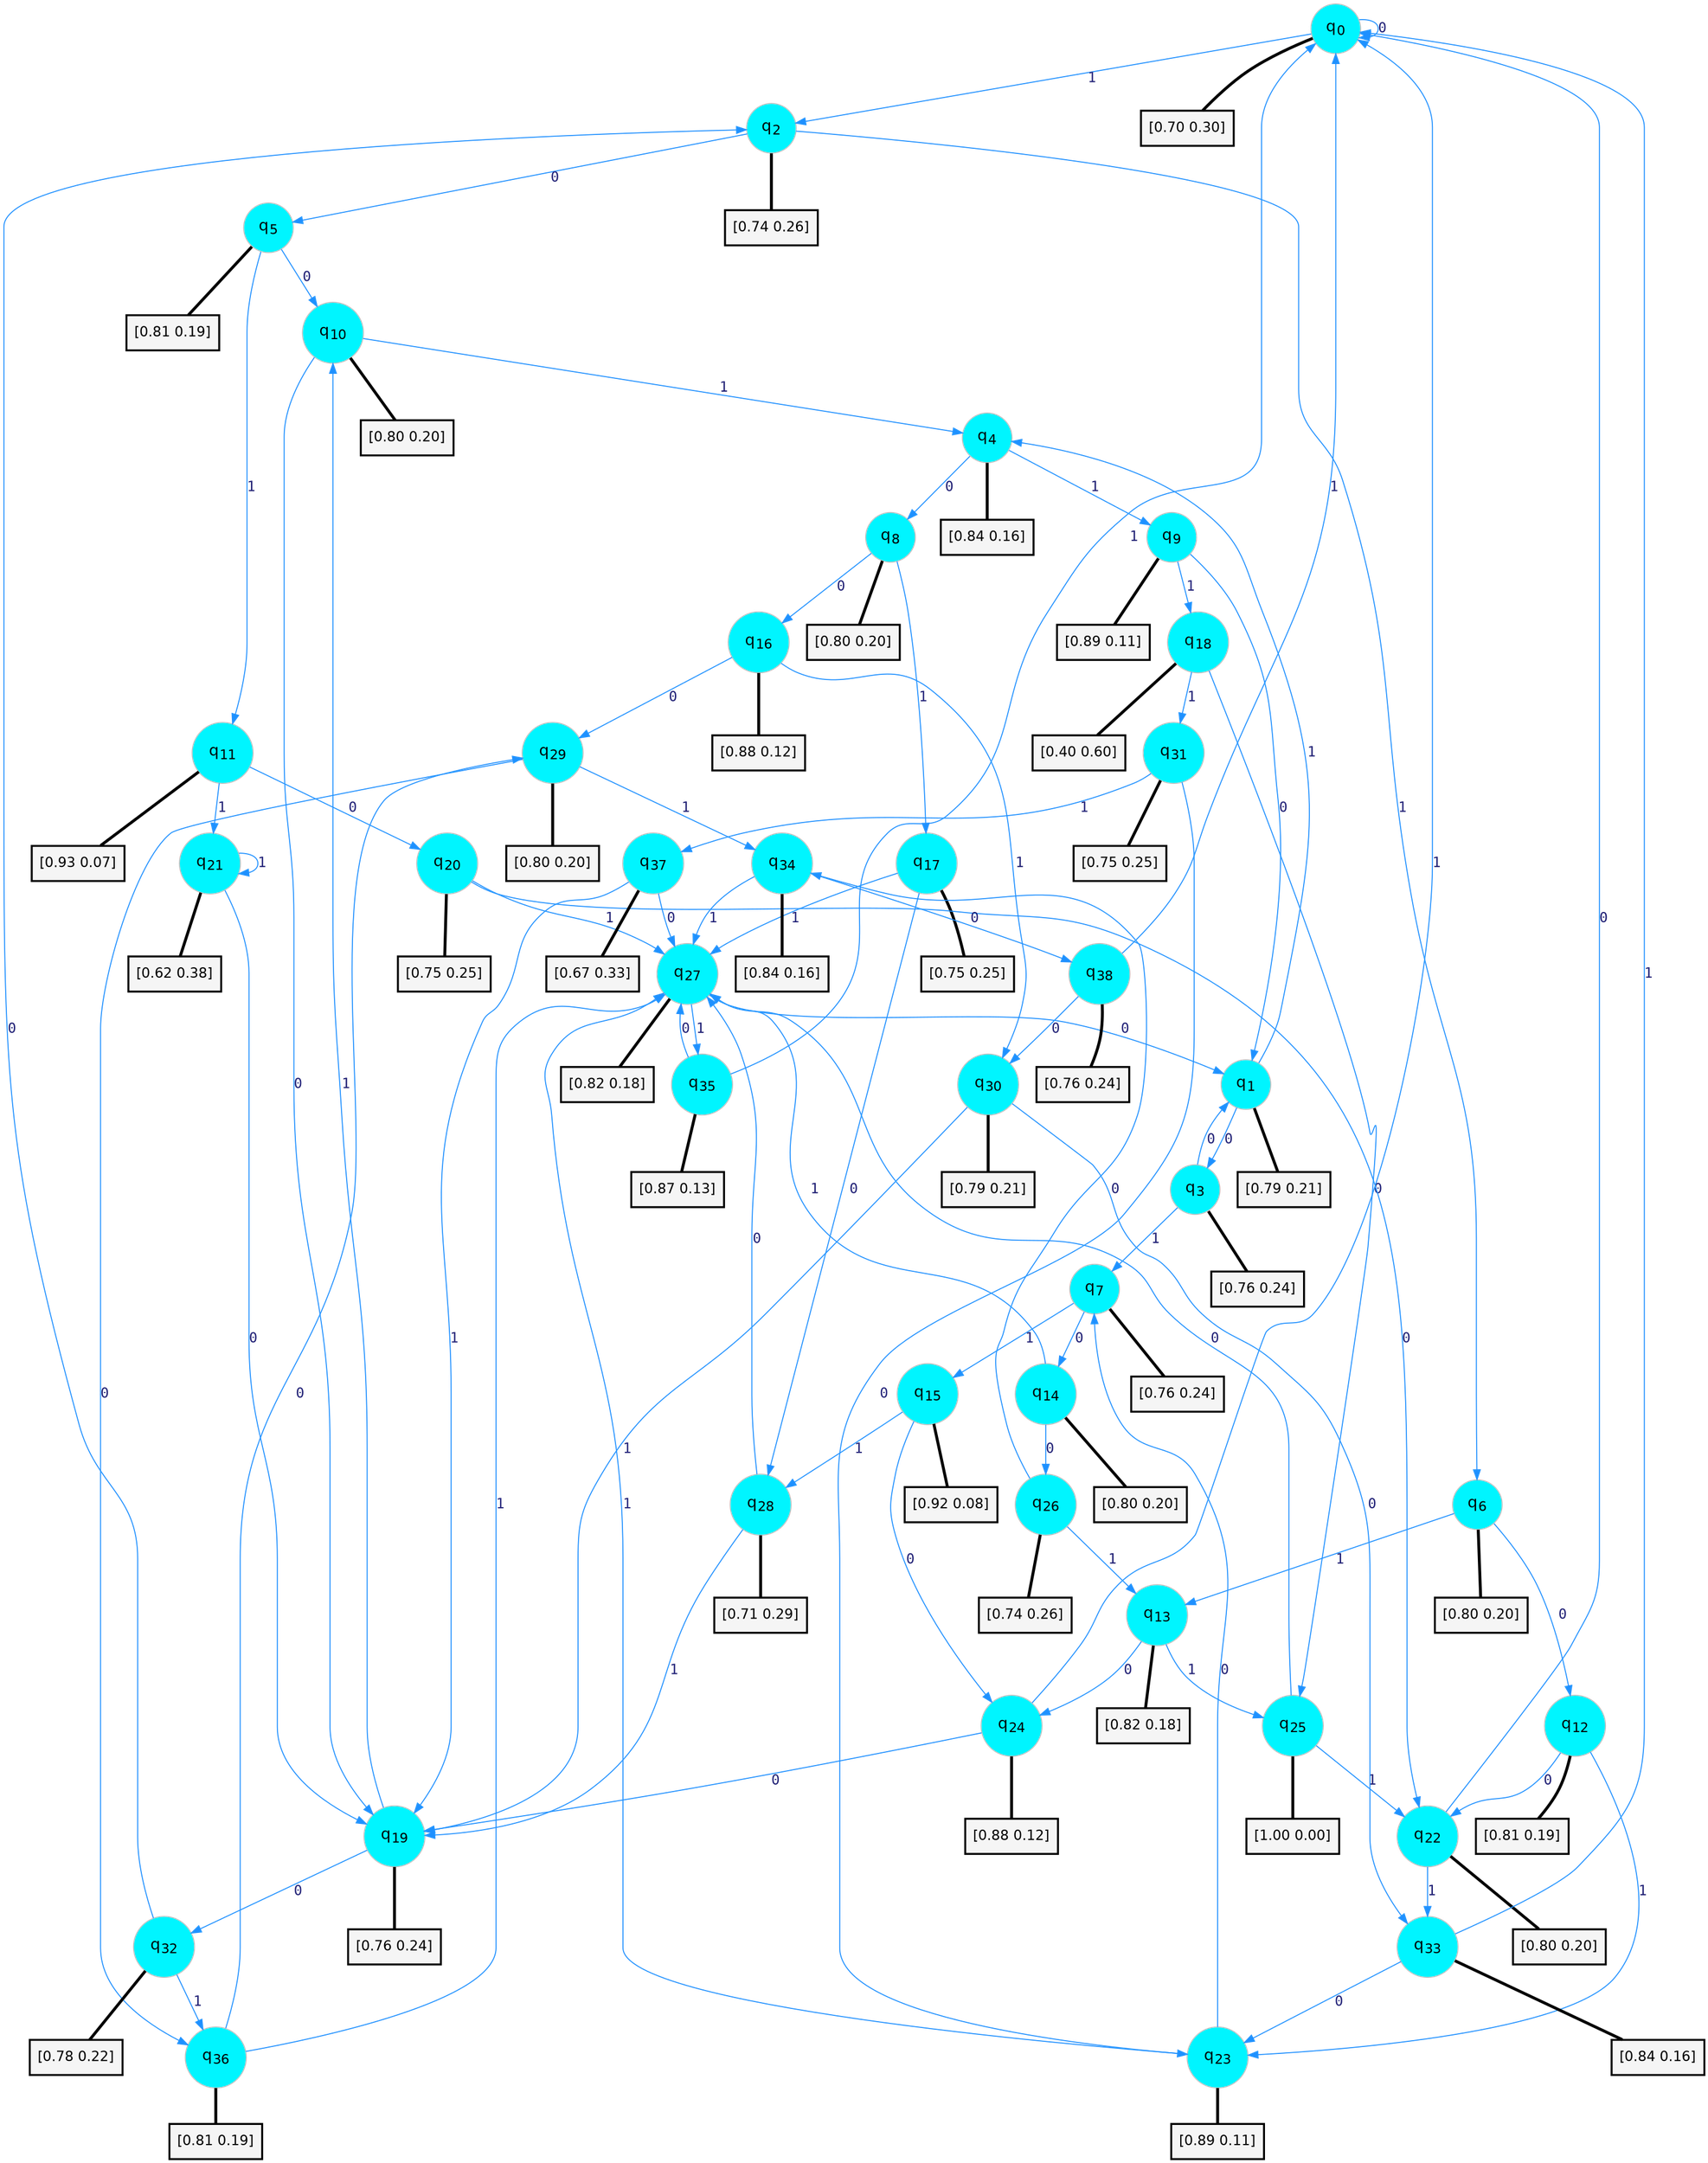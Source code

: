 digraph G {
graph [
bgcolor=transparent, dpi=300, rankdir=TD, size="40,25"];
node [
color=gray, fillcolor=turquoise1, fontcolor=black, fontname=Helvetica, fontsize=16, fontweight=bold, shape=circle, style=filled];
edge [
arrowsize=1, color=dodgerblue1, fontcolor=midnightblue, fontname=courier, fontweight=bold, penwidth=1, style=solid, weight=20];
0[label=<q<SUB>0</SUB>>];
1[label=<q<SUB>1</SUB>>];
2[label=<q<SUB>2</SUB>>];
3[label=<q<SUB>3</SUB>>];
4[label=<q<SUB>4</SUB>>];
5[label=<q<SUB>5</SUB>>];
6[label=<q<SUB>6</SUB>>];
7[label=<q<SUB>7</SUB>>];
8[label=<q<SUB>8</SUB>>];
9[label=<q<SUB>9</SUB>>];
10[label=<q<SUB>10</SUB>>];
11[label=<q<SUB>11</SUB>>];
12[label=<q<SUB>12</SUB>>];
13[label=<q<SUB>13</SUB>>];
14[label=<q<SUB>14</SUB>>];
15[label=<q<SUB>15</SUB>>];
16[label=<q<SUB>16</SUB>>];
17[label=<q<SUB>17</SUB>>];
18[label=<q<SUB>18</SUB>>];
19[label=<q<SUB>19</SUB>>];
20[label=<q<SUB>20</SUB>>];
21[label=<q<SUB>21</SUB>>];
22[label=<q<SUB>22</SUB>>];
23[label=<q<SUB>23</SUB>>];
24[label=<q<SUB>24</SUB>>];
25[label=<q<SUB>25</SUB>>];
26[label=<q<SUB>26</SUB>>];
27[label=<q<SUB>27</SUB>>];
28[label=<q<SUB>28</SUB>>];
29[label=<q<SUB>29</SUB>>];
30[label=<q<SUB>30</SUB>>];
31[label=<q<SUB>31</SUB>>];
32[label=<q<SUB>32</SUB>>];
33[label=<q<SUB>33</SUB>>];
34[label=<q<SUB>34</SUB>>];
35[label=<q<SUB>35</SUB>>];
36[label=<q<SUB>36</SUB>>];
37[label=<q<SUB>37</SUB>>];
38[label=<q<SUB>38</SUB>>];
39[label="[0.70 0.30]", shape=box,fontcolor=black, fontname=Helvetica, fontsize=14, penwidth=2, fillcolor=whitesmoke,color=black];
40[label="[0.79 0.21]", shape=box,fontcolor=black, fontname=Helvetica, fontsize=14, penwidth=2, fillcolor=whitesmoke,color=black];
41[label="[0.74 0.26]", shape=box,fontcolor=black, fontname=Helvetica, fontsize=14, penwidth=2, fillcolor=whitesmoke,color=black];
42[label="[0.76 0.24]", shape=box,fontcolor=black, fontname=Helvetica, fontsize=14, penwidth=2, fillcolor=whitesmoke,color=black];
43[label="[0.84 0.16]", shape=box,fontcolor=black, fontname=Helvetica, fontsize=14, penwidth=2, fillcolor=whitesmoke,color=black];
44[label="[0.81 0.19]", shape=box,fontcolor=black, fontname=Helvetica, fontsize=14, penwidth=2, fillcolor=whitesmoke,color=black];
45[label="[0.80 0.20]", shape=box,fontcolor=black, fontname=Helvetica, fontsize=14, penwidth=2, fillcolor=whitesmoke,color=black];
46[label="[0.76 0.24]", shape=box,fontcolor=black, fontname=Helvetica, fontsize=14, penwidth=2, fillcolor=whitesmoke,color=black];
47[label="[0.80 0.20]", shape=box,fontcolor=black, fontname=Helvetica, fontsize=14, penwidth=2, fillcolor=whitesmoke,color=black];
48[label="[0.89 0.11]", shape=box,fontcolor=black, fontname=Helvetica, fontsize=14, penwidth=2, fillcolor=whitesmoke,color=black];
49[label="[0.80 0.20]", shape=box,fontcolor=black, fontname=Helvetica, fontsize=14, penwidth=2, fillcolor=whitesmoke,color=black];
50[label="[0.93 0.07]", shape=box,fontcolor=black, fontname=Helvetica, fontsize=14, penwidth=2, fillcolor=whitesmoke,color=black];
51[label="[0.81 0.19]", shape=box,fontcolor=black, fontname=Helvetica, fontsize=14, penwidth=2, fillcolor=whitesmoke,color=black];
52[label="[0.82 0.18]", shape=box,fontcolor=black, fontname=Helvetica, fontsize=14, penwidth=2, fillcolor=whitesmoke,color=black];
53[label="[0.80 0.20]", shape=box,fontcolor=black, fontname=Helvetica, fontsize=14, penwidth=2, fillcolor=whitesmoke,color=black];
54[label="[0.92 0.08]", shape=box,fontcolor=black, fontname=Helvetica, fontsize=14, penwidth=2, fillcolor=whitesmoke,color=black];
55[label="[0.88 0.12]", shape=box,fontcolor=black, fontname=Helvetica, fontsize=14, penwidth=2, fillcolor=whitesmoke,color=black];
56[label="[0.75 0.25]", shape=box,fontcolor=black, fontname=Helvetica, fontsize=14, penwidth=2, fillcolor=whitesmoke,color=black];
57[label="[0.40 0.60]", shape=box,fontcolor=black, fontname=Helvetica, fontsize=14, penwidth=2, fillcolor=whitesmoke,color=black];
58[label="[0.76 0.24]", shape=box,fontcolor=black, fontname=Helvetica, fontsize=14, penwidth=2, fillcolor=whitesmoke,color=black];
59[label="[0.75 0.25]", shape=box,fontcolor=black, fontname=Helvetica, fontsize=14, penwidth=2, fillcolor=whitesmoke,color=black];
60[label="[0.62 0.38]", shape=box,fontcolor=black, fontname=Helvetica, fontsize=14, penwidth=2, fillcolor=whitesmoke,color=black];
61[label="[0.80 0.20]", shape=box,fontcolor=black, fontname=Helvetica, fontsize=14, penwidth=2, fillcolor=whitesmoke,color=black];
62[label="[0.89 0.11]", shape=box,fontcolor=black, fontname=Helvetica, fontsize=14, penwidth=2, fillcolor=whitesmoke,color=black];
63[label="[0.88 0.12]", shape=box,fontcolor=black, fontname=Helvetica, fontsize=14, penwidth=2, fillcolor=whitesmoke,color=black];
64[label="[1.00 0.00]", shape=box,fontcolor=black, fontname=Helvetica, fontsize=14, penwidth=2, fillcolor=whitesmoke,color=black];
65[label="[0.74 0.26]", shape=box,fontcolor=black, fontname=Helvetica, fontsize=14, penwidth=2, fillcolor=whitesmoke,color=black];
66[label="[0.82 0.18]", shape=box,fontcolor=black, fontname=Helvetica, fontsize=14, penwidth=2, fillcolor=whitesmoke,color=black];
67[label="[0.71 0.29]", shape=box,fontcolor=black, fontname=Helvetica, fontsize=14, penwidth=2, fillcolor=whitesmoke,color=black];
68[label="[0.80 0.20]", shape=box,fontcolor=black, fontname=Helvetica, fontsize=14, penwidth=2, fillcolor=whitesmoke,color=black];
69[label="[0.79 0.21]", shape=box,fontcolor=black, fontname=Helvetica, fontsize=14, penwidth=2, fillcolor=whitesmoke,color=black];
70[label="[0.75 0.25]", shape=box,fontcolor=black, fontname=Helvetica, fontsize=14, penwidth=2, fillcolor=whitesmoke,color=black];
71[label="[0.78 0.22]", shape=box,fontcolor=black, fontname=Helvetica, fontsize=14, penwidth=2, fillcolor=whitesmoke,color=black];
72[label="[0.84 0.16]", shape=box,fontcolor=black, fontname=Helvetica, fontsize=14, penwidth=2, fillcolor=whitesmoke,color=black];
73[label="[0.84 0.16]", shape=box,fontcolor=black, fontname=Helvetica, fontsize=14, penwidth=2, fillcolor=whitesmoke,color=black];
74[label="[0.87 0.13]", shape=box,fontcolor=black, fontname=Helvetica, fontsize=14, penwidth=2, fillcolor=whitesmoke,color=black];
75[label="[0.81 0.19]", shape=box,fontcolor=black, fontname=Helvetica, fontsize=14, penwidth=2, fillcolor=whitesmoke,color=black];
76[label="[0.67 0.33]", shape=box,fontcolor=black, fontname=Helvetica, fontsize=14, penwidth=2, fillcolor=whitesmoke,color=black];
77[label="[0.76 0.24]", shape=box,fontcolor=black, fontname=Helvetica, fontsize=14, penwidth=2, fillcolor=whitesmoke,color=black];
0->0 [label=0];
0->2 [label=1];
0->39 [arrowhead=none, penwidth=3,color=black];
1->3 [label=0];
1->4 [label=1];
1->40 [arrowhead=none, penwidth=3,color=black];
2->5 [label=0];
2->6 [label=1];
2->41 [arrowhead=none, penwidth=3,color=black];
3->1 [label=0];
3->7 [label=1];
3->42 [arrowhead=none, penwidth=3,color=black];
4->8 [label=0];
4->9 [label=1];
4->43 [arrowhead=none, penwidth=3,color=black];
5->10 [label=0];
5->11 [label=1];
5->44 [arrowhead=none, penwidth=3,color=black];
6->12 [label=0];
6->13 [label=1];
6->45 [arrowhead=none, penwidth=3,color=black];
7->14 [label=0];
7->15 [label=1];
7->46 [arrowhead=none, penwidth=3,color=black];
8->16 [label=0];
8->17 [label=1];
8->47 [arrowhead=none, penwidth=3,color=black];
9->1 [label=0];
9->18 [label=1];
9->48 [arrowhead=none, penwidth=3,color=black];
10->19 [label=0];
10->4 [label=1];
10->49 [arrowhead=none, penwidth=3,color=black];
11->20 [label=0];
11->21 [label=1];
11->50 [arrowhead=none, penwidth=3,color=black];
12->22 [label=0];
12->23 [label=1];
12->51 [arrowhead=none, penwidth=3,color=black];
13->24 [label=0];
13->25 [label=1];
13->52 [arrowhead=none, penwidth=3,color=black];
14->26 [label=0];
14->27 [label=1];
14->53 [arrowhead=none, penwidth=3,color=black];
15->24 [label=0];
15->28 [label=1];
15->54 [arrowhead=none, penwidth=3,color=black];
16->29 [label=0];
16->30 [label=1];
16->55 [arrowhead=none, penwidth=3,color=black];
17->28 [label=0];
17->27 [label=1];
17->56 [arrowhead=none, penwidth=3,color=black];
18->25 [label=0];
18->31 [label=1];
18->57 [arrowhead=none, penwidth=3,color=black];
19->32 [label=0];
19->10 [label=1];
19->58 [arrowhead=none, penwidth=3,color=black];
20->22 [label=0];
20->27 [label=1];
20->59 [arrowhead=none, penwidth=3,color=black];
21->19 [label=0];
21->21 [label=1];
21->60 [arrowhead=none, penwidth=3,color=black];
22->0 [label=0];
22->33 [label=1];
22->61 [arrowhead=none, penwidth=3,color=black];
23->7 [label=0];
23->27 [label=1];
23->62 [arrowhead=none, penwidth=3,color=black];
24->19 [label=0];
24->0 [label=1];
24->63 [arrowhead=none, penwidth=3,color=black];
25->27 [label=0];
25->22 [label=1];
25->64 [arrowhead=none, penwidth=3,color=black];
26->34 [label=0];
26->13 [label=1];
26->65 [arrowhead=none, penwidth=3,color=black];
27->1 [label=0];
27->35 [label=1];
27->66 [arrowhead=none, penwidth=3,color=black];
28->27 [label=0];
28->19 [label=1];
28->67 [arrowhead=none, penwidth=3,color=black];
29->36 [label=0];
29->34 [label=1];
29->68 [arrowhead=none, penwidth=3,color=black];
30->33 [label=0];
30->19 [label=1];
30->69 [arrowhead=none, penwidth=3,color=black];
31->23 [label=0];
31->37 [label=1];
31->70 [arrowhead=none, penwidth=3,color=black];
32->2 [label=0];
32->36 [label=1];
32->71 [arrowhead=none, penwidth=3,color=black];
33->23 [label=0];
33->0 [label=1];
33->72 [arrowhead=none, penwidth=3,color=black];
34->38 [label=0];
34->27 [label=1];
34->73 [arrowhead=none, penwidth=3,color=black];
35->27 [label=0];
35->0 [label=1];
35->74 [arrowhead=none, penwidth=3,color=black];
36->29 [label=0];
36->27 [label=1];
36->75 [arrowhead=none, penwidth=3,color=black];
37->27 [label=0];
37->19 [label=1];
37->76 [arrowhead=none, penwidth=3,color=black];
38->30 [label=0];
38->0 [label=1];
38->77 [arrowhead=none, penwidth=3,color=black];
}
